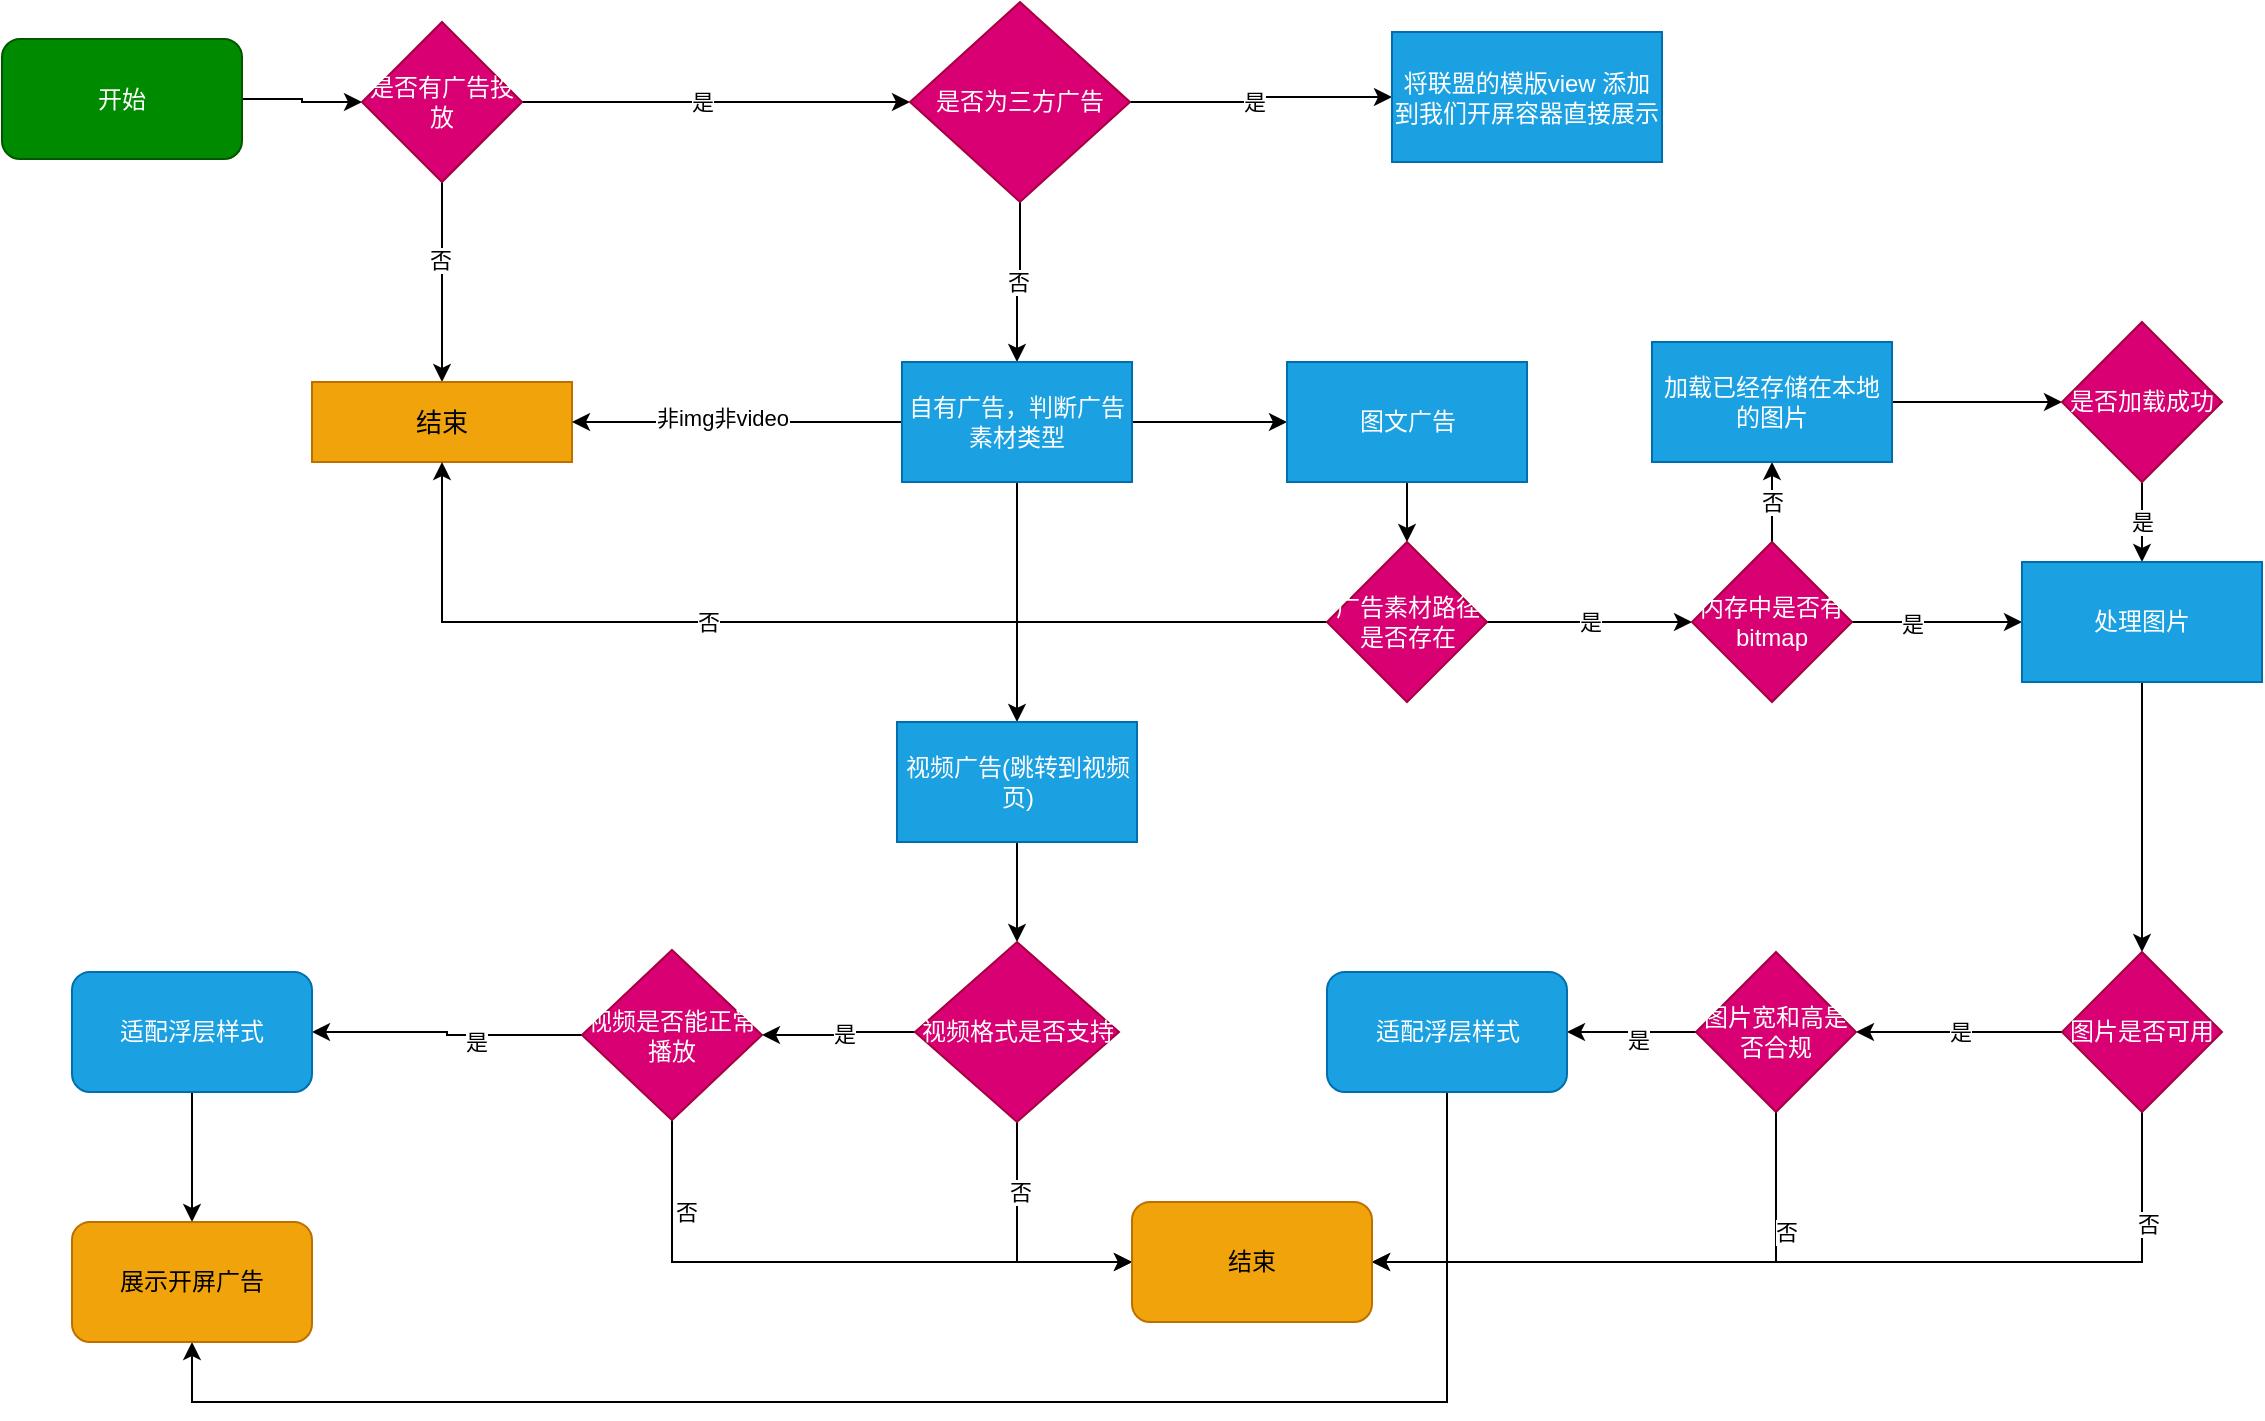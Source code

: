 <mxfile version="22.1.5" type="github">
  <diagram name="第 1 页" id="dUhNqRRdXMLL_T_5G1Sb">
    <mxGraphModel dx="2562" dy="-2596" grid="1" gridSize="10" guides="1" tooltips="1" connect="1" arrows="1" fold="1" page="1" pageScale="1" pageWidth="827" pageHeight="1169" math="0" shadow="0">
      <root>
        <mxCell id="0" />
        <mxCell id="1" parent="0" />
        <mxCell id="LxxAJ4fF1tAMyiBmIzMk-1" value="" style="edgeStyle=orthogonalEdgeStyle;rounded=0;orthogonalLoop=1;jettySize=auto;html=1;endArrow=classic;endFill=1;entryX=0;entryY=0.5;entryDx=0;entryDy=0;" edge="1" parent="1" source="LxxAJ4fF1tAMyiBmIzMk-2" target="LxxAJ4fF1tAMyiBmIzMk-7">
          <mxGeometry relative="1" as="geometry">
            <mxPoint x="120" y="3810" as="targetPoint" />
          </mxGeometry>
        </mxCell>
        <mxCell id="LxxAJ4fF1tAMyiBmIzMk-2" value="开始" style="rounded=1;whiteSpace=wrap;html=1;strokeColor=#005700;fillColor=#008a00;fontColor=#ffffff;" vertex="1" parent="1">
          <mxGeometry x="-100" y="3778.5" width="120" height="60" as="geometry" />
        </mxCell>
        <mxCell id="LxxAJ4fF1tAMyiBmIzMk-3" value="" style="edgeStyle=orthogonalEdgeStyle;rounded=0;orthogonalLoop=1;jettySize=auto;html=1;endArrow=classic;endFill=1;entryX=0;entryY=0.5;entryDx=0;entryDy=0;" edge="1" parent="1" source="LxxAJ4fF1tAMyiBmIzMk-7" target="LxxAJ4fF1tAMyiBmIzMk-12">
          <mxGeometry relative="1" as="geometry">
            <mxPoint x="320" y="3810" as="targetPoint" />
          </mxGeometry>
        </mxCell>
        <mxCell id="LxxAJ4fF1tAMyiBmIzMk-4" value="是" style="edgeLabel;html=1;align=center;verticalAlign=middle;resizable=0;points=[];" vertex="1" connectable="0" parent="LxxAJ4fF1tAMyiBmIzMk-3">
          <mxGeometry x="-0.074" relative="1" as="geometry">
            <mxPoint as="offset" />
          </mxGeometry>
        </mxCell>
        <mxCell id="LxxAJ4fF1tAMyiBmIzMk-5" value="" style="edgeStyle=orthogonalEdgeStyle;rounded=0;orthogonalLoop=1;jettySize=auto;html=1;endArrow=classic;endFill=1;" edge="1" parent="1" source="LxxAJ4fF1tAMyiBmIzMk-7" target="LxxAJ4fF1tAMyiBmIzMk-8">
          <mxGeometry relative="1" as="geometry" />
        </mxCell>
        <mxCell id="LxxAJ4fF1tAMyiBmIzMk-6" value="否" style="edgeLabel;html=1;align=center;verticalAlign=middle;resizable=0;points=[];" vertex="1" connectable="0" parent="LxxAJ4fF1tAMyiBmIzMk-5">
          <mxGeometry x="-0.232" y="-1" relative="1" as="geometry">
            <mxPoint as="offset" />
          </mxGeometry>
        </mxCell>
        <mxCell id="LxxAJ4fF1tAMyiBmIzMk-7" value="是否有广告投放" style="rhombus;whiteSpace=wrap;html=1;strokeColor=#A50040;fillColor=#d80073;fontColor=#ffffff;" vertex="1" parent="1">
          <mxGeometry x="80" y="3770" width="80" height="80" as="geometry" />
        </mxCell>
        <mxCell id="LxxAJ4fF1tAMyiBmIzMk-8" value="&lt;pre style=&quot;font-family: &amp;quot;jetbrains mono&amp;quot; , monospace ; font-size: 9.8pt&quot;&gt;结束&lt;/pre&gt;" style="whiteSpace=wrap;html=1;fillColor=#f0a30a;fontColor=#000000;strokeColor=#BD7000;" vertex="1" parent="1">
          <mxGeometry x="55" y="3950" width="130" height="40" as="geometry" />
        </mxCell>
        <mxCell id="LxxAJ4fF1tAMyiBmIzMk-9" value="否" style="edgeStyle=orthogonalEdgeStyle;rounded=0;orthogonalLoop=1;jettySize=auto;html=1;endArrow=classic;endFill=1;entryX=0.5;entryY=0;entryDx=0;entryDy=0;" edge="1" parent="1" source="LxxAJ4fF1tAMyiBmIzMk-12" target="LxxAJ4fF1tAMyiBmIzMk-18">
          <mxGeometry relative="1" as="geometry">
            <mxPoint x="405" y="3970" as="targetPoint" />
          </mxGeometry>
        </mxCell>
        <mxCell id="LxxAJ4fF1tAMyiBmIzMk-10" value="" style="edgeStyle=orthogonalEdgeStyle;rounded=0;orthogonalLoop=1;jettySize=auto;html=1;endArrow=classic;endFill=1;" edge="1" parent="1" source="LxxAJ4fF1tAMyiBmIzMk-12" target="LxxAJ4fF1tAMyiBmIzMk-13">
          <mxGeometry relative="1" as="geometry" />
        </mxCell>
        <mxCell id="LxxAJ4fF1tAMyiBmIzMk-11" value="是" style="edgeLabel;html=1;align=center;verticalAlign=middle;resizable=0;points=[];" vertex="1" connectable="0" parent="LxxAJ4fF1tAMyiBmIzMk-10">
          <mxGeometry x="-0.068" relative="1" as="geometry">
            <mxPoint as="offset" />
          </mxGeometry>
        </mxCell>
        <mxCell id="LxxAJ4fF1tAMyiBmIzMk-12" value="是否为三方广告" style="rhombus;whiteSpace=wrap;html=1;strokeColor=#A50040;fillColor=#d80073;fontColor=#ffffff;" vertex="1" parent="1">
          <mxGeometry x="354" y="3760" width="110" height="100" as="geometry" />
        </mxCell>
        <mxCell id="LxxAJ4fF1tAMyiBmIzMk-13" value="将联盟的模版view 添加到我们开屏容器直接展示" style="whiteSpace=wrap;html=1;fillColor=#1ba1e2;fontColor=#ffffff;strokeColor=#006EAF;" vertex="1" parent="1">
          <mxGeometry x="595" y="3775" width="135" height="65" as="geometry" />
        </mxCell>
        <mxCell id="LxxAJ4fF1tAMyiBmIzMk-14" value="" style="edgeStyle=orthogonalEdgeStyle;rounded=0;orthogonalLoop=1;jettySize=auto;html=1;endArrow=classic;endFill=1;" edge="1" parent="1" source="LxxAJ4fF1tAMyiBmIzMk-18" target="LxxAJ4fF1tAMyiBmIzMk-8">
          <mxGeometry relative="1" as="geometry" />
        </mxCell>
        <mxCell id="LxxAJ4fF1tAMyiBmIzMk-15" value="非img非video" style="edgeLabel;html=1;align=center;verticalAlign=middle;resizable=0;points=[];" vertex="1" connectable="0" parent="LxxAJ4fF1tAMyiBmIzMk-14">
          <mxGeometry x="0.089" y="-2" relative="1" as="geometry">
            <mxPoint as="offset" />
          </mxGeometry>
        </mxCell>
        <mxCell id="LxxAJ4fF1tAMyiBmIzMk-16" value="" style="edgeStyle=orthogonalEdgeStyle;rounded=0;orthogonalLoop=1;jettySize=auto;html=1;endArrow=classic;endFill=1;" edge="1" parent="1" source="LxxAJ4fF1tAMyiBmIzMk-18" target="LxxAJ4fF1tAMyiBmIzMk-20">
          <mxGeometry relative="1" as="geometry" />
        </mxCell>
        <mxCell id="LxxAJ4fF1tAMyiBmIzMk-17" value="" style="edgeStyle=orthogonalEdgeStyle;rounded=0;orthogonalLoop=1;jettySize=auto;html=1;endArrow=classic;endFill=1;" edge="1" parent="1" source="LxxAJ4fF1tAMyiBmIzMk-18" target="LxxAJ4fF1tAMyiBmIzMk-21">
          <mxGeometry relative="1" as="geometry" />
        </mxCell>
        <mxCell id="LxxAJ4fF1tAMyiBmIzMk-18" value="自有广告，判断广告素材类型" style="rounded=0;whiteSpace=wrap;html=1;strokeColor=#006EAF;fillColor=#1ba1e2;fontColor=#ffffff;" vertex="1" parent="1">
          <mxGeometry x="350" y="3940" width="115" height="60" as="geometry" />
        </mxCell>
        <mxCell id="LxxAJ4fF1tAMyiBmIzMk-19" value="" style="edgeStyle=orthogonalEdgeStyle;rounded=0;orthogonalLoop=1;jettySize=auto;html=1;endArrow=classic;endFill=1;" edge="1" parent="1" source="LxxAJ4fF1tAMyiBmIzMk-20" target="LxxAJ4fF1tAMyiBmIzMk-25">
          <mxGeometry relative="1" as="geometry" />
        </mxCell>
        <mxCell id="LxxAJ4fF1tAMyiBmIzMk-20" value="图文广告" style="whiteSpace=wrap;html=1;rounded=0;fillColor=#1ba1e2;fontColor=#ffffff;strokeColor=#006EAF;" vertex="1" parent="1">
          <mxGeometry x="542.5" y="3940" width="120" height="60" as="geometry" />
        </mxCell>
        <mxCell id="LxxAJ4fF1tAMyiBmIzMk-50" value="" style="edgeStyle=orthogonalEdgeStyle;rounded=0;orthogonalLoop=1;jettySize=auto;html=1;" edge="1" parent="1" source="LxxAJ4fF1tAMyiBmIzMk-21" target="LxxAJ4fF1tAMyiBmIzMk-49">
          <mxGeometry relative="1" as="geometry" />
        </mxCell>
        <mxCell id="LxxAJ4fF1tAMyiBmIzMk-21" value="视频广告(跳转到视频页)" style="whiteSpace=wrap;html=1;rounded=0;fillColor=#1ba1e2;fontColor=#ffffff;strokeColor=#006EAF;" vertex="1" parent="1">
          <mxGeometry x="347.5" y="4120" width="120" height="60" as="geometry" />
        </mxCell>
        <mxCell id="LxxAJ4fF1tAMyiBmIzMk-22" style="edgeStyle=orthogonalEdgeStyle;rounded=0;orthogonalLoop=1;jettySize=auto;html=1;endArrow=classic;endFill=1;" edge="1" parent="1" source="LxxAJ4fF1tAMyiBmIzMk-25" target="LxxAJ4fF1tAMyiBmIzMk-8">
          <mxGeometry relative="1" as="geometry" />
        </mxCell>
        <mxCell id="LxxAJ4fF1tAMyiBmIzMk-23" value="否" style="edgeLabel;html=1;align=center;verticalAlign=middle;resizable=0;points=[];" vertex="1" connectable="0" parent="LxxAJ4fF1tAMyiBmIzMk-22">
          <mxGeometry x="0.184" relative="1" as="geometry">
            <mxPoint as="offset" />
          </mxGeometry>
        </mxCell>
        <mxCell id="LxxAJ4fF1tAMyiBmIzMk-24" value="是" style="edgeStyle=orthogonalEdgeStyle;rounded=0;orthogonalLoop=1;jettySize=auto;html=1;endArrow=classic;endFill=1;entryX=0;entryY=0.5;entryDx=0;entryDy=0;" edge="1" parent="1" source="LxxAJ4fF1tAMyiBmIzMk-25" target="LxxAJ4fF1tAMyiBmIzMk-29">
          <mxGeometry relative="1" as="geometry">
            <mxPoint x="730" y="4070" as="targetPoint" />
          </mxGeometry>
        </mxCell>
        <mxCell id="LxxAJ4fF1tAMyiBmIzMk-25" value="广告素材路径是否存在" style="rhombus;whiteSpace=wrap;html=1;rounded=0;fillColor=#d80073;fontColor=#ffffff;strokeColor=#A50040;" vertex="1" parent="1">
          <mxGeometry x="562.5" y="4030" width="80" height="80" as="geometry" />
        </mxCell>
        <mxCell id="LxxAJ4fF1tAMyiBmIzMk-26" value="否" style="edgeStyle=orthogonalEdgeStyle;rounded=0;orthogonalLoop=1;jettySize=auto;html=1;endArrow=classic;endFill=1;" edge="1" parent="1" source="LxxAJ4fF1tAMyiBmIzMk-29" target="LxxAJ4fF1tAMyiBmIzMk-31">
          <mxGeometry relative="1" as="geometry" />
        </mxCell>
        <mxCell id="LxxAJ4fF1tAMyiBmIzMk-27" style="edgeStyle=orthogonalEdgeStyle;rounded=0;orthogonalLoop=1;jettySize=auto;html=1;exitX=1;exitY=0.5;exitDx=0;exitDy=0;endArrow=classic;endFill=1;entryX=0;entryY=0.5;entryDx=0;entryDy=0;" edge="1" parent="1" source="LxxAJ4fF1tAMyiBmIzMk-29" target="LxxAJ4fF1tAMyiBmIzMk-37">
          <mxGeometry relative="1" as="geometry">
            <mxPoint x="900" y="4080" as="targetPoint" />
          </mxGeometry>
        </mxCell>
        <mxCell id="LxxAJ4fF1tAMyiBmIzMk-28" value="是" style="edgeLabel;html=1;align=center;verticalAlign=middle;resizable=0;points=[];" vertex="1" connectable="0" parent="LxxAJ4fF1tAMyiBmIzMk-27">
          <mxGeometry x="-0.31" y="-1" relative="1" as="geometry">
            <mxPoint as="offset" />
          </mxGeometry>
        </mxCell>
        <mxCell id="LxxAJ4fF1tAMyiBmIzMk-29" value="内存中是否有bitmap" style="rhombus;whiteSpace=wrap;html=1;strokeColor=#A50040;fillColor=#d80073;fontColor=#ffffff;" vertex="1" parent="1">
          <mxGeometry x="745" y="4030" width="80" height="80" as="geometry" />
        </mxCell>
        <mxCell id="LxxAJ4fF1tAMyiBmIzMk-30" value="" style="edgeStyle=orthogonalEdgeStyle;rounded=0;orthogonalLoop=1;jettySize=auto;html=1;endArrow=classic;endFill=1;" edge="1" parent="1" source="LxxAJ4fF1tAMyiBmIzMk-31" target="LxxAJ4fF1tAMyiBmIzMk-33">
          <mxGeometry relative="1" as="geometry" />
        </mxCell>
        <mxCell id="LxxAJ4fF1tAMyiBmIzMk-31" value="加载已经存储在本地的图片" style="whiteSpace=wrap;html=1;fillColor=#1ba1e2;fontColor=#ffffff;strokeColor=#006EAF;" vertex="1" parent="1">
          <mxGeometry x="725" y="3930" width="120" height="60" as="geometry" />
        </mxCell>
        <mxCell id="LxxAJ4fF1tAMyiBmIzMk-32" value="是" style="edgeStyle=orthogonalEdgeStyle;rounded=0;orthogonalLoop=1;jettySize=auto;html=1;endArrow=classic;endFill=1;" edge="1" parent="1" source="LxxAJ4fF1tAMyiBmIzMk-33" target="LxxAJ4fF1tAMyiBmIzMk-37">
          <mxGeometry relative="1" as="geometry" />
        </mxCell>
        <mxCell id="LxxAJ4fF1tAMyiBmIzMk-33" value="是否加载成功" style="rhombus;whiteSpace=wrap;html=1;fillColor=#d80073;fontColor=#ffffff;strokeColor=#A50040;" vertex="1" parent="1">
          <mxGeometry x="930" y="3920" width="80" height="80" as="geometry" />
        </mxCell>
        <mxCell id="LxxAJ4fF1tAMyiBmIzMk-47" value="" style="edgeStyle=orthogonalEdgeStyle;rounded=0;orthogonalLoop=1;jettySize=auto;html=1;" edge="1" parent="1" source="LxxAJ4fF1tAMyiBmIzMk-37" target="LxxAJ4fF1tAMyiBmIzMk-42">
          <mxGeometry relative="1" as="geometry" />
        </mxCell>
        <mxCell id="LxxAJ4fF1tAMyiBmIzMk-37" value="处理图片" style="rounded=0;whiteSpace=wrap;html=1;strokeColor=#006EAF;fillColor=#1ba1e2;fontColor=#ffffff;" vertex="1" parent="1">
          <mxGeometry x="910" y="4040" width="120" height="60" as="geometry" />
        </mxCell>
        <mxCell id="LxxAJ4fF1tAMyiBmIzMk-48" value="是" style="edgeStyle=orthogonalEdgeStyle;rounded=0;orthogonalLoop=1;jettySize=auto;html=1;" edge="1" parent="1" source="LxxAJ4fF1tAMyiBmIzMk-42" target="LxxAJ4fF1tAMyiBmIzMk-45">
          <mxGeometry relative="1" as="geometry" />
        </mxCell>
        <mxCell id="LxxAJ4fF1tAMyiBmIzMk-65" style="edgeStyle=orthogonalEdgeStyle;rounded=0;orthogonalLoop=1;jettySize=auto;html=1;entryX=1;entryY=0.5;entryDx=0;entryDy=0;" edge="1" parent="1" source="LxxAJ4fF1tAMyiBmIzMk-42" target="LxxAJ4fF1tAMyiBmIzMk-59">
          <mxGeometry relative="1" as="geometry">
            <Array as="points">
              <mxPoint x="970" y="4390" />
            </Array>
          </mxGeometry>
        </mxCell>
        <mxCell id="LxxAJ4fF1tAMyiBmIzMk-66" value="否" style="edgeLabel;html=1;align=center;verticalAlign=middle;resizable=0;points=[];" vertex="1" connectable="0" parent="LxxAJ4fF1tAMyiBmIzMk-65">
          <mxGeometry x="-0.758" y="3" relative="1" as="geometry">
            <mxPoint as="offset" />
          </mxGeometry>
        </mxCell>
        <mxCell id="LxxAJ4fF1tAMyiBmIzMk-42" value="图片是否可用" style="rhombus;whiteSpace=wrap;html=1;rounded=0;fillColor=#d80073;fontColor=#ffffff;strokeColor=#A50040;" vertex="1" parent="1">
          <mxGeometry x="930" y="4235" width="80" height="80" as="geometry" />
        </mxCell>
        <mxCell id="LxxAJ4fF1tAMyiBmIzMk-44" value="" style="edgeStyle=orthogonalEdgeStyle;rounded=0;orthogonalLoop=1;jettySize=auto;html=1;endArrow=classic;endFill=1;" edge="1" parent="1" source="LxxAJ4fF1tAMyiBmIzMk-45" target="LxxAJ4fF1tAMyiBmIzMk-46">
          <mxGeometry relative="1" as="geometry" />
        </mxCell>
        <mxCell id="LxxAJ4fF1tAMyiBmIzMk-58" value="是" style="edgeLabel;html=1;align=center;verticalAlign=middle;resizable=0;points=[];" vertex="1" connectable="0" parent="LxxAJ4fF1tAMyiBmIzMk-44">
          <mxGeometry x="-0.129" y="4" relative="1" as="geometry">
            <mxPoint x="-1" as="offset" />
          </mxGeometry>
        </mxCell>
        <mxCell id="LxxAJ4fF1tAMyiBmIzMk-63" style="edgeStyle=orthogonalEdgeStyle;rounded=0;orthogonalLoop=1;jettySize=auto;html=1;entryX=1;entryY=0.5;entryDx=0;entryDy=0;" edge="1" parent="1" source="LxxAJ4fF1tAMyiBmIzMk-45" target="LxxAJ4fF1tAMyiBmIzMk-59">
          <mxGeometry relative="1" as="geometry">
            <Array as="points">
              <mxPoint x="787" y="4390" />
            </Array>
          </mxGeometry>
        </mxCell>
        <mxCell id="LxxAJ4fF1tAMyiBmIzMk-64" value="否" style="edgeLabel;html=1;align=center;verticalAlign=middle;resizable=0;points=[];" vertex="1" connectable="0" parent="LxxAJ4fF1tAMyiBmIzMk-63">
          <mxGeometry x="-0.571" y="5" relative="1" as="geometry">
            <mxPoint as="offset" />
          </mxGeometry>
        </mxCell>
        <mxCell id="LxxAJ4fF1tAMyiBmIzMk-45" value="图片宽和高是否合规" style="rhombus;whiteSpace=wrap;html=1;strokeColor=#A50040;fillColor=#d80073;fontColor=#ffffff;" vertex="1" parent="1">
          <mxGeometry x="747" y="4235" width="80" height="80" as="geometry" />
        </mxCell>
        <mxCell id="LxxAJ4fF1tAMyiBmIzMk-69" style="edgeStyle=orthogonalEdgeStyle;rounded=0;orthogonalLoop=1;jettySize=auto;html=1;entryX=0.5;entryY=1;entryDx=0;entryDy=0;" edge="1" parent="1" source="LxxAJ4fF1tAMyiBmIzMk-46" target="LxxAJ4fF1tAMyiBmIzMk-67">
          <mxGeometry relative="1" as="geometry">
            <Array as="points">
              <mxPoint x="623" y="4460" />
              <mxPoint x="-5" y="4460" />
            </Array>
          </mxGeometry>
        </mxCell>
        <mxCell id="LxxAJ4fF1tAMyiBmIzMk-46" value="适配浮层样式" style="whiteSpace=wrap;html=1;rounded=1;fillColor=#1ba1e2;fontColor=#ffffff;strokeColor=#006EAF;" vertex="1" parent="1">
          <mxGeometry x="562.5" y="4245" width="120" height="60" as="geometry" />
        </mxCell>
        <mxCell id="LxxAJ4fF1tAMyiBmIzMk-53" value="" style="edgeStyle=orthogonalEdgeStyle;rounded=0;orthogonalLoop=1;jettySize=auto;html=1;" edge="1" parent="1" source="LxxAJ4fF1tAMyiBmIzMk-49" target="LxxAJ4fF1tAMyiBmIzMk-52">
          <mxGeometry relative="1" as="geometry" />
        </mxCell>
        <mxCell id="LxxAJ4fF1tAMyiBmIzMk-54" value="是" style="edgeLabel;html=1;align=center;verticalAlign=middle;resizable=0;points=[];" vertex="1" connectable="0" parent="LxxAJ4fF1tAMyiBmIzMk-53">
          <mxGeometry x="-0.017" y="1" relative="1" as="geometry">
            <mxPoint x="1" as="offset" />
          </mxGeometry>
        </mxCell>
        <mxCell id="LxxAJ4fF1tAMyiBmIzMk-60" value="" style="edgeStyle=orthogonalEdgeStyle;rounded=0;orthogonalLoop=1;jettySize=auto;html=1;entryX=0;entryY=0.5;entryDx=0;entryDy=0;exitX=0.5;exitY=1;exitDx=0;exitDy=0;" edge="1" parent="1" source="LxxAJ4fF1tAMyiBmIzMk-49" target="LxxAJ4fF1tAMyiBmIzMk-59">
          <mxGeometry relative="1" as="geometry" />
        </mxCell>
        <mxCell id="LxxAJ4fF1tAMyiBmIzMk-70" value="否" style="edgeLabel;html=1;align=center;verticalAlign=middle;resizable=0;points=[];" vertex="1" connectable="0" parent="LxxAJ4fF1tAMyiBmIzMk-60">
          <mxGeometry x="-0.478" y="1" relative="1" as="geometry">
            <mxPoint y="1" as="offset" />
          </mxGeometry>
        </mxCell>
        <mxCell id="LxxAJ4fF1tAMyiBmIzMk-49" value="视频格式是否支持" style="rhombus;whiteSpace=wrap;html=1;rounded=0;fillColor=#d80073;fontColor=#ffffff;strokeColor=#A50040;" vertex="1" parent="1">
          <mxGeometry x="356.5" y="4230" width="102" height="90" as="geometry" />
        </mxCell>
        <mxCell id="LxxAJ4fF1tAMyiBmIzMk-56" style="edgeStyle=orthogonalEdgeStyle;rounded=0;orthogonalLoop=1;jettySize=auto;html=1;" edge="1" parent="1" source="LxxAJ4fF1tAMyiBmIzMk-52" target="LxxAJ4fF1tAMyiBmIzMk-55">
          <mxGeometry relative="1" as="geometry" />
        </mxCell>
        <mxCell id="LxxAJ4fF1tAMyiBmIzMk-57" value="是" style="edgeLabel;html=1;align=center;verticalAlign=middle;resizable=0;points=[];" vertex="1" connectable="0" parent="LxxAJ4fF1tAMyiBmIzMk-56">
          <mxGeometry x="-0.207" y="3" relative="1" as="geometry">
            <mxPoint x="1" as="offset" />
          </mxGeometry>
        </mxCell>
        <mxCell id="LxxAJ4fF1tAMyiBmIzMk-61" style="edgeStyle=orthogonalEdgeStyle;rounded=0;orthogonalLoop=1;jettySize=auto;html=1;entryX=0;entryY=0.5;entryDx=0;entryDy=0;" edge="1" parent="1" source="LxxAJ4fF1tAMyiBmIzMk-52" target="LxxAJ4fF1tAMyiBmIzMk-59">
          <mxGeometry relative="1" as="geometry">
            <Array as="points">
              <mxPoint x="235" y="4390" />
            </Array>
          </mxGeometry>
        </mxCell>
        <mxCell id="LxxAJ4fF1tAMyiBmIzMk-62" value="否" style="edgeLabel;html=1;align=center;verticalAlign=middle;resizable=0;points=[];" vertex="1" connectable="0" parent="LxxAJ4fF1tAMyiBmIzMk-61">
          <mxGeometry x="-0.694" y="7" relative="1" as="geometry">
            <mxPoint as="offset" />
          </mxGeometry>
        </mxCell>
        <mxCell id="LxxAJ4fF1tAMyiBmIzMk-52" value="视频是否能正常播放" style="rhombus;whiteSpace=wrap;html=1;rounded=0;fillColor=#d80073;fontColor=#ffffff;strokeColor=#A50040;" vertex="1" parent="1">
          <mxGeometry x="190" y="4234" width="90" height="85" as="geometry" />
        </mxCell>
        <mxCell id="LxxAJ4fF1tAMyiBmIzMk-68" value="" style="edgeStyle=orthogonalEdgeStyle;rounded=0;orthogonalLoop=1;jettySize=auto;html=1;" edge="1" parent="1" source="LxxAJ4fF1tAMyiBmIzMk-55" target="LxxAJ4fF1tAMyiBmIzMk-67">
          <mxGeometry relative="1" as="geometry" />
        </mxCell>
        <mxCell id="LxxAJ4fF1tAMyiBmIzMk-55" value="适配浮层样式" style="whiteSpace=wrap;html=1;rounded=1;fillColor=#1ba1e2;fontColor=#ffffff;strokeColor=#006EAF;" vertex="1" parent="1">
          <mxGeometry x="-65" y="4245" width="120" height="60" as="geometry" />
        </mxCell>
        <mxCell id="LxxAJ4fF1tAMyiBmIzMk-59" value="结束" style="whiteSpace=wrap;html=1;rounded=1;fillColor=#f0a30a;fontColor=#000000;strokeColor=#BD7000;" vertex="1" parent="1">
          <mxGeometry x="465" y="4360" width="120" height="60" as="geometry" />
        </mxCell>
        <mxCell id="LxxAJ4fF1tAMyiBmIzMk-67" value="展示开屏广告" style="whiteSpace=wrap;html=1;rounded=1;fillColor=#f0a30a;fontColor=#000000;strokeColor=#BD7000;" vertex="1" parent="1">
          <mxGeometry x="-65" y="4370" width="120" height="60" as="geometry" />
        </mxCell>
      </root>
    </mxGraphModel>
  </diagram>
</mxfile>
